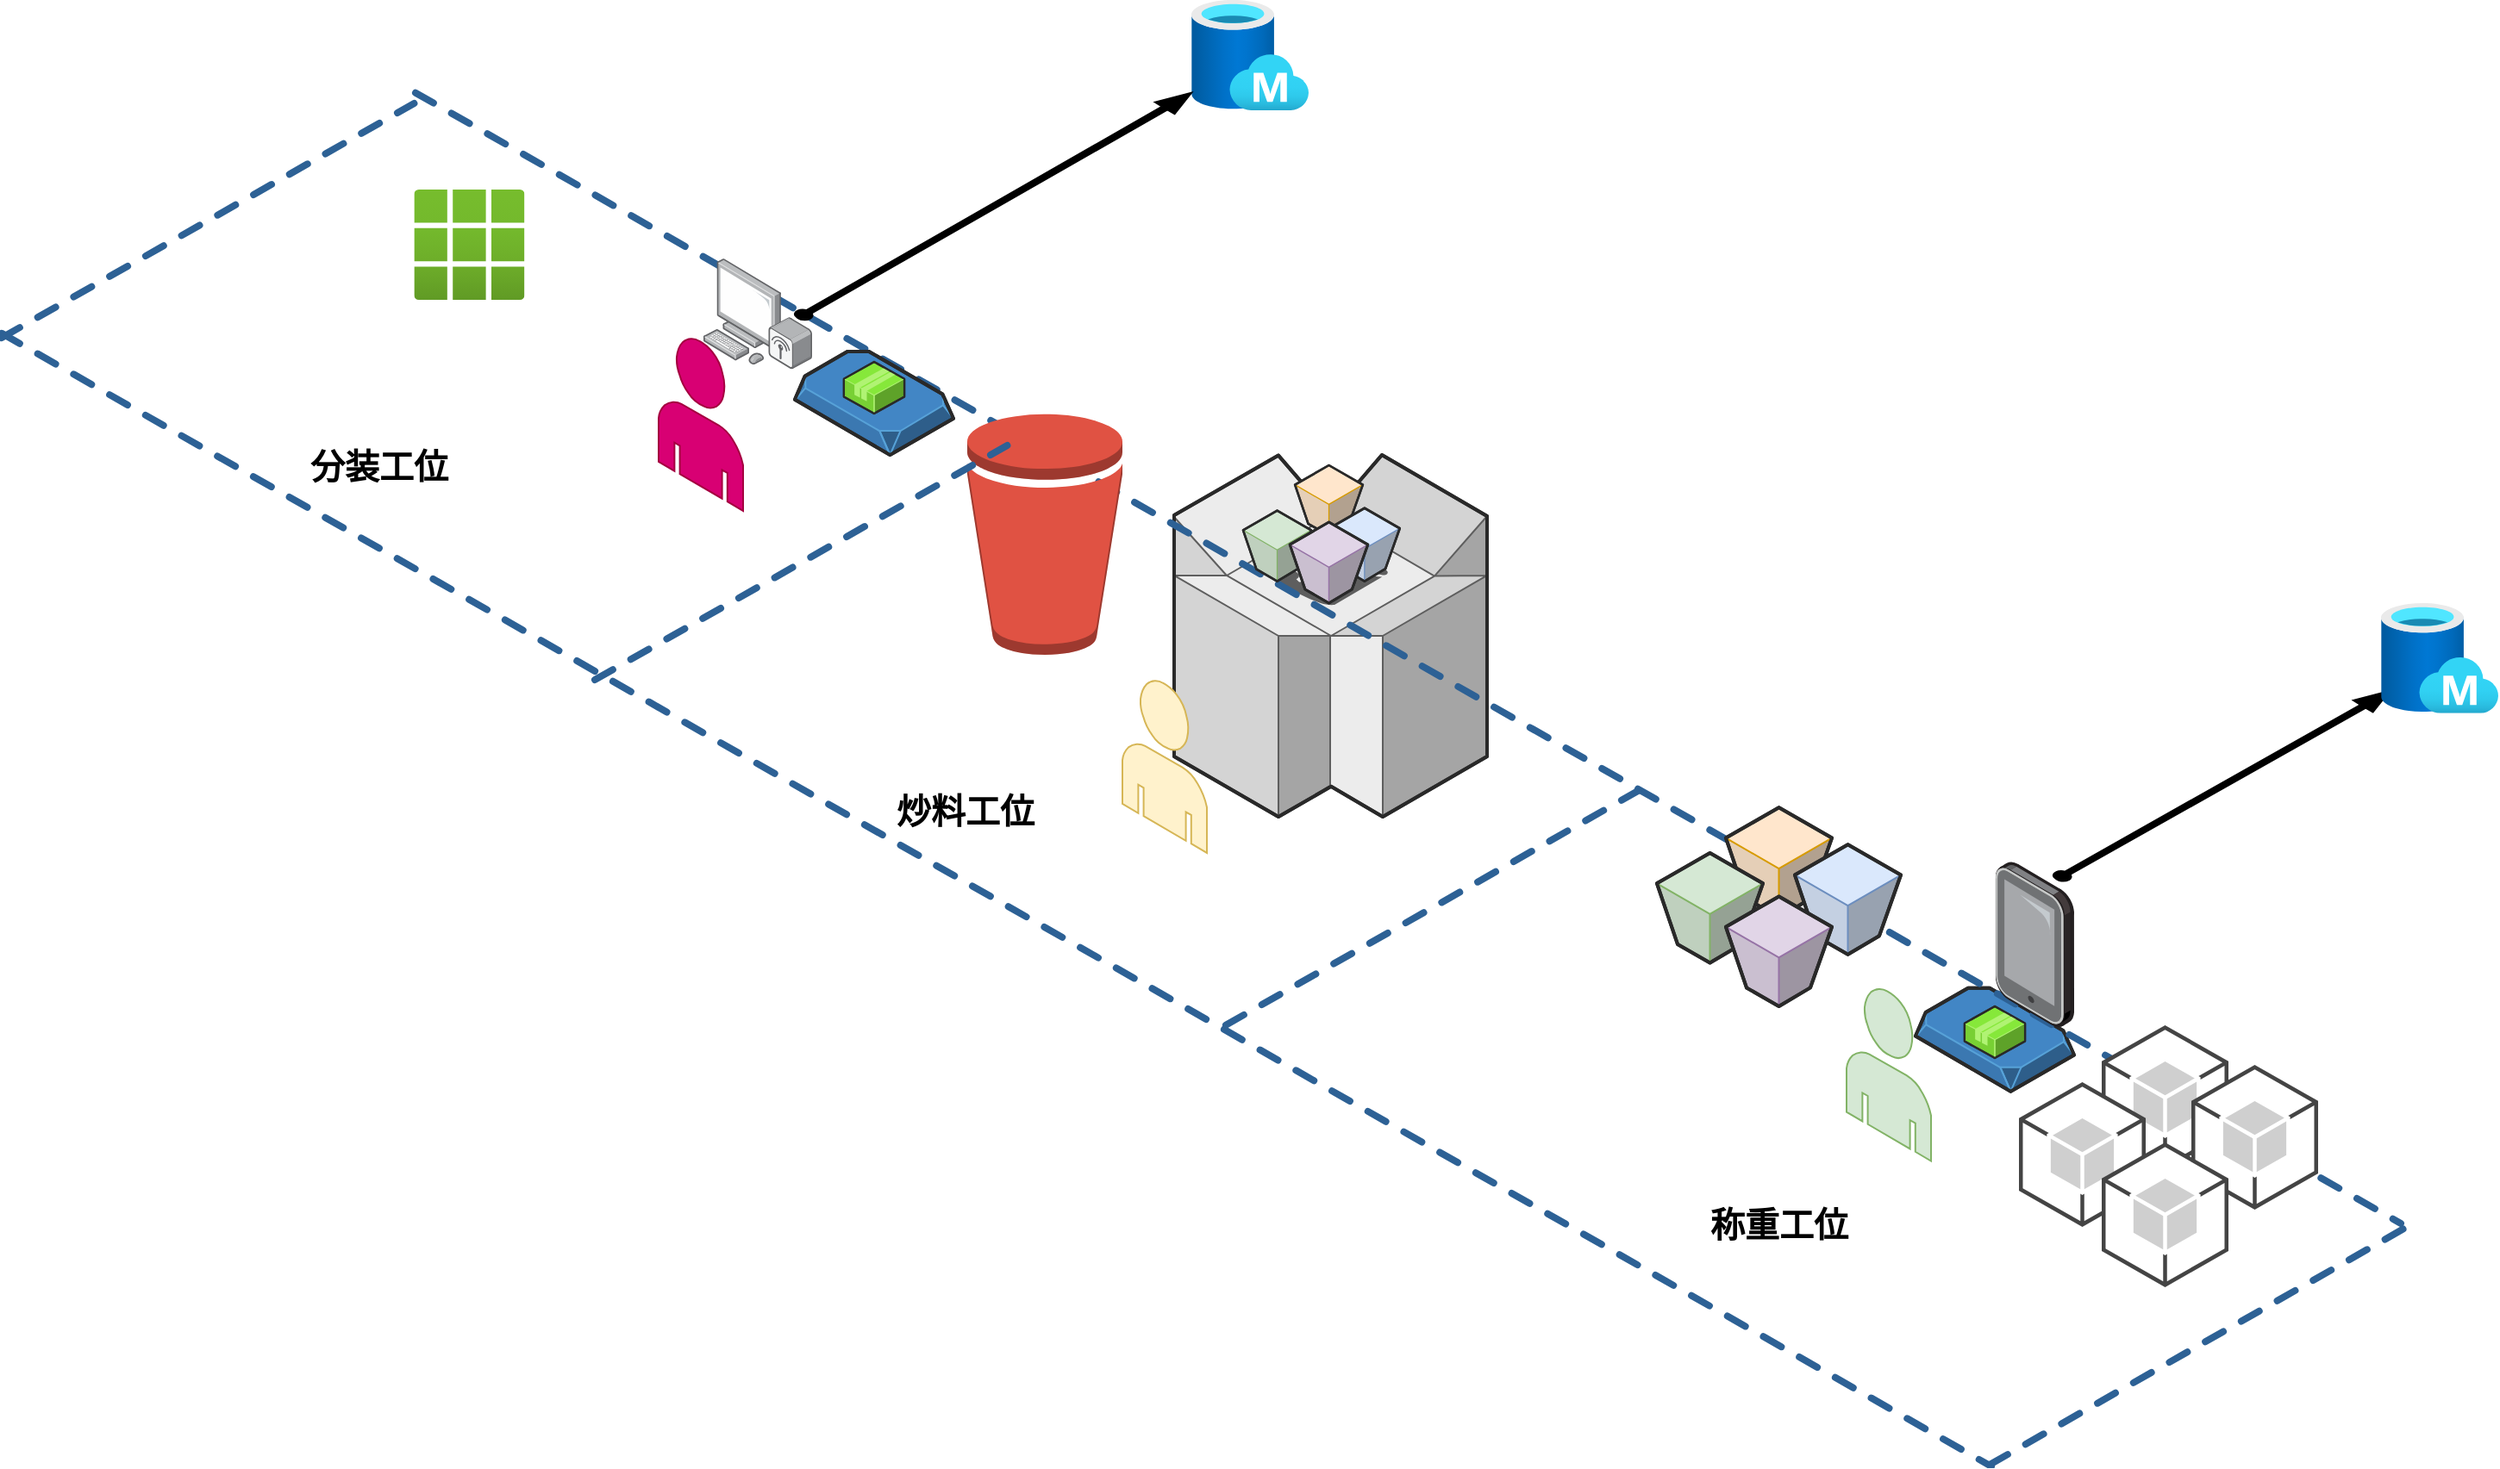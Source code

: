 <mxfile version="21.2.1" type="github">
  <diagram name="Page-1" id="aaaa8250-4180-3840-79b5-4cada1eebb92">
    <mxGraphModel dx="900" dy="837" grid="1" gridSize="10" guides="1" tooltips="1" connect="1" arrows="1" fold="1" page="1" pageScale="1" pageWidth="850" pageHeight="1100" background="none" math="0" shadow="0">
      <root>
        <mxCell id="0" />
        <mxCell id="1" parent="0" />
        <mxCell id="1a8abee3a6cfdf20-4" value="" style="verticalLabelPosition=bottom;html=1;verticalAlign=top;strokeWidth=1;dashed=0;shape=mxgraph.aws3d.dynamoDb;fillColor=#ECECEC;strokeColor=#5E5E5E;aspect=fixed;rounded=1;shadow=0;comic=0;fontSize=12" parent="1" vertex="1">
          <mxGeometry x="1550" y="934" width="181.5" height="210" as="geometry" />
        </mxCell>
        <mxCell id="1a8abee3a6cfdf20-14" value="" style="verticalLabelPosition=bottom;html=1;verticalAlign=top;strokeWidth=1;dashed=0;shape=mxgraph.aws3d.snapshot;fillColor=#4286c5;strokeColor=#57A2D8;aspect=fixed;rounded=1;shadow=0;comic=0;fontSize=12" parent="1" vertex="1">
          <mxGeometry x="1980" y="1243.34" width="92" height="60" as="geometry" />
        </mxCell>
        <mxCell id="1a8abee3a6cfdf20-36" value="" style="verticalLabelPosition=bottom;html=1;verticalAlign=top;strokeWidth=1;dashed=0;shape=mxgraph.aws3d.arrowSW;fillColor=#000000;aspect=fixed;rounded=1;shadow=0;comic=0;fontFamily=Verdana;fontSize=12;direction=west;" parent="1" vertex="1">
          <mxGeometry x="2060" y="1071" width="195" height="110" as="geometry" />
        </mxCell>
        <mxCell id="d5ac148becb70bc-8" value="" style="verticalLabelPosition=bottom;html=1;verticalAlign=top;strokeWidth=1;dashed=0;shape=mxgraph.aws3d.dashedArrowlessEdge;aspect=fixed;rounded=1;shadow=0;comic=0;fontFamily=Verdana;fontSize=12" parent="1" vertex="1">
          <mxGeometry x="1110" y="723.85" width="1151.47" height="656.15" as="geometry" />
        </mxCell>
        <mxCell id="d5ac148becb70bc-9" value="" style="verticalLabelPosition=bottom;html=1;verticalAlign=top;strokeWidth=1;dashed=0;shape=mxgraph.aws3d.dashedArrowlessEdge;aspect=fixed;rounded=1;shadow=0;comic=0;fontFamily=Verdana;fontSize=12" parent="1" vertex="1">
          <mxGeometry x="870" y="863.41" width="1154" height="657.59" as="geometry" />
        </mxCell>
        <mxCell id="d5ac148becb70bc-10" value="" style="verticalLabelPosition=bottom;html=1;verticalAlign=top;strokeWidth=1;dashed=0;shape=mxgraph.aws3d.dashedArrowlessEdge;fillColor=#000000;aspect=fixed;rounded=1;shadow=0;comic=0;fontFamily=Verdana;fontSize=12;fontColor=#000000;flipV=1;" parent="1" vertex="1">
          <mxGeometry x="870" y="730" width="239.21" height="136" as="geometry" />
        </mxCell>
        <mxCell id="d5ac148becb70bc-12" value="" style="verticalLabelPosition=bottom;html=1;verticalAlign=top;strokeWidth=1;dashed=0;shape=mxgraph.aws3d.dashedArrowlessEdge;aspect=fixed;rounded=1;shadow=0;comic=0;fontFamily=Verdana;fontSize=12;flipV=1;" parent="1" vertex="1">
          <mxGeometry x="2023" y="1378" width="249" height="142" as="geometry" />
        </mxCell>
        <mxCell id="3Qz0u8to7qnoAxN1F2hi-2" value="" style="image;points=[];aspect=fixed;html=1;align=center;shadow=0;dashed=0;image=img/lib/allied_telesis/computer_and_terminals/Tablet.svg;direction=east;" vertex="1" parent="1">
          <mxGeometry x="2026.37" y="1170.0" width="45.63" height="96.34" as="geometry" />
        </mxCell>
        <mxCell id="3Qz0u8to7qnoAxN1F2hi-5" value="" style="outlineConnect=0;dashed=0;verticalLabelPosition=bottom;verticalAlign=top;align=center;html=1;shape=mxgraph.aws3.android;fillColor=#CFCFCF;gradientColor=none;direction=east;" vertex="1" parent="1">
          <mxGeometry x="2088" y="1265" width="73.5" height="84" as="geometry" />
        </mxCell>
        <mxCell id="3Qz0u8to7qnoAxN1F2hi-6" value="" style="outlineConnect=0;dashed=0;verticalLabelPosition=bottom;verticalAlign=top;align=center;html=1;shape=mxgraph.aws3.android;fillColor=#CFCFCF;gradientColor=none;direction=east;" vertex="1" parent="1">
          <mxGeometry x="2140" y="1288" width="73.5" height="84" as="geometry" />
        </mxCell>
        <mxCell id="3Qz0u8to7qnoAxN1F2hi-7" value="" style="outlineConnect=0;dashed=0;verticalLabelPosition=bottom;verticalAlign=top;align=center;html=1;shape=mxgraph.aws3.android;fillColor=#CFCFCF;gradientColor=none;direction=east;" vertex="1" parent="1">
          <mxGeometry x="2040" y="1298" width="73.5" height="84" as="geometry" />
        </mxCell>
        <mxCell id="3Qz0u8to7qnoAxN1F2hi-8" value="" style="outlineConnect=0;dashed=0;verticalLabelPosition=bottom;verticalAlign=top;align=center;html=1;shape=mxgraph.aws3.android;fillColor=#CFCFCF;gradientColor=none;direction=east;" vertex="1" parent="1">
          <mxGeometry x="2088" y="1333" width="73.5" height="84" as="geometry" />
        </mxCell>
        <mxCell id="3Qz0u8to7qnoAxN1F2hi-9" value="" style="verticalLabelPosition=bottom;html=1;verticalAlign=top;strokeWidth=1;align=center;outlineConnect=0;dashed=0;outlineConnect=0;shape=mxgraph.aws3d.end_user;strokeColor=#82b366;fillColor=#d5e8d4;aspect=fixed;direction=east;" vertex="1" parent="1">
          <mxGeometry x="1940" y="1243.34" width="49" height="100.46" as="geometry" />
        </mxCell>
        <mxCell id="3Qz0u8to7qnoAxN1F2hi-13" value="" style="verticalLabelPosition=bottom;html=1;verticalAlign=top;strokeWidth=1;align=center;outlineConnect=0;dashed=0;outlineConnect=0;shape=mxgraph.aws3d.s3Bucket;fillColor=#ffe6cc;strokeColor=#d79b00;aspect=fixed;" vertex="1" parent="1">
          <mxGeometry x="1870" y="1138.6" width="61.5" height="63.8" as="geometry" />
        </mxCell>
        <mxCell id="3Qz0u8to7qnoAxN1F2hi-14" value="" style="verticalLabelPosition=bottom;html=1;verticalAlign=top;strokeWidth=1;align=center;outlineConnect=0;dashed=0;outlineConnect=0;shape=mxgraph.aws3d.s3Bucket;fillColor=#dae8fc;strokeColor=#6c8ebf;aspect=fixed;" vertex="1" parent="1">
          <mxGeometry x="1910" y="1160.1" width="61.5" height="63.8" as="geometry" />
        </mxCell>
        <mxCell id="3Qz0u8to7qnoAxN1F2hi-15" value="" style="verticalLabelPosition=bottom;html=1;verticalAlign=top;strokeWidth=1;align=center;outlineConnect=0;dashed=0;outlineConnect=0;shape=mxgraph.aws3d.s3Bucket;fillColor=#d5e8d4;strokeColor=#82b366;aspect=fixed;" vertex="1" parent="1">
          <mxGeometry x="1830" y="1164.97" width="61.5" height="63.8" as="geometry" />
        </mxCell>
        <mxCell id="3Qz0u8to7qnoAxN1F2hi-16" value="" style="verticalLabelPosition=bottom;html=1;verticalAlign=top;strokeWidth=1;align=center;outlineConnect=0;dashed=0;outlineConnect=0;shape=mxgraph.aws3d.s3Bucket;fillColor=#e1d5e7;strokeColor=#9673a6;aspect=fixed;" vertex="1" parent="1">
          <mxGeometry x="1870" y="1190.2" width="61.5" height="63.8" as="geometry" />
        </mxCell>
        <mxCell id="3Qz0u8to7qnoAxN1F2hi-18" value="" style="image;aspect=fixed;html=1;points=[];align=center;fontSize=12;image=img/lib/azure2/databases/Managed_Database.svg;" vertex="1" parent="1">
          <mxGeometry x="1560" y="670" width="68" height="64" as="geometry" />
        </mxCell>
        <mxCell id="3Qz0u8to7qnoAxN1F2hi-22" value="" style="image;points=[];aspect=fixed;html=1;align=center;shadow=0;dashed=0;image=img/lib/allied_telesis/computer_and_terminals/Personal_Computer_Wireless.svg;" vertex="1" parent="1">
          <mxGeometry x="1277" y="820" width="63" height="64.2" as="geometry" />
        </mxCell>
        <mxCell id="3Qz0u8to7qnoAxN1F2hi-23" value="" style="verticalLabelPosition=bottom;html=1;verticalAlign=top;strokeWidth=1;dashed=0;shape=mxgraph.aws3d.snapshot;fillColor=#4286c5;strokeColor=#57A2D8;aspect=fixed;rounded=1;shadow=0;comic=0;fontSize=12" vertex="1" parent="1">
          <mxGeometry x="1330" y="874.0" width="92" height="60" as="geometry" />
        </mxCell>
        <mxCell id="3Qz0u8to7qnoAxN1F2hi-24" value="" style="outlineConnect=0;dashed=0;verticalLabelPosition=bottom;verticalAlign=top;align=center;html=1;shape=mxgraph.aws3.bucket;fillColor=#E05243;gradientColor=none;" vertex="1" parent="1">
          <mxGeometry x="1430" y="910" width="90" height="140" as="geometry" />
        </mxCell>
        <mxCell id="3Qz0u8to7qnoAxN1F2hi-25" value="" style="verticalLabelPosition=bottom;html=1;verticalAlign=top;strokeWidth=1;align=center;outlineConnect=0;dashed=0;outlineConnect=0;shape=mxgraph.aws3d.end_user;strokeColor=#d6b656;fillColor=#fff2cc;aspect=fixed;direction=east;" vertex="1" parent="1">
          <mxGeometry x="1520" y="1064.51" width="49" height="100.46" as="geometry" />
        </mxCell>
        <mxCell id="3Qz0u8to7qnoAxN1F2hi-26" value="&lt;b&gt;&lt;font style=&quot;font-size: 20px;&quot;&gt;称重工位&lt;/font&gt;&lt;/b&gt;" style="text;html=1;strokeColor=none;fillColor=none;align=center;verticalAlign=middle;whiteSpace=wrap;rounded=0;" vertex="1" parent="1">
          <mxGeometry x="1851.75" y="1360" width="98" height="40" as="geometry" />
        </mxCell>
        <mxCell id="3Qz0u8to7qnoAxN1F2hi-27" value="&lt;b&gt;&lt;font style=&quot;font-size: 20px;&quot;&gt;炒料工位&lt;/font&gt;&lt;/b&gt;" style="text;html=1;strokeColor=none;fillColor=none;align=center;verticalAlign=middle;whiteSpace=wrap;rounded=0;" vertex="1" parent="1">
          <mxGeometry x="1380" y="1120.1" width="98" height="40" as="geometry" />
        </mxCell>
        <mxCell id="3Qz0u8to7qnoAxN1F2hi-33" value="&lt;b&gt;&lt;font style=&quot;font-size: 20px;&quot;&gt;分装工位&lt;/font&gt;&lt;/b&gt;" style="text;html=1;strokeColor=none;fillColor=none;align=center;verticalAlign=middle;whiteSpace=wrap;rounded=0;" vertex="1" parent="1">
          <mxGeometry x="1040" y="920" width="98" height="40" as="geometry" />
        </mxCell>
        <mxCell id="3Qz0u8to7qnoAxN1F2hi-34" value="" style="verticalLabelPosition=bottom;html=1;verticalAlign=top;strokeWidth=1;dashed=0;shape=mxgraph.aws3d.dashedArrowlessEdge;fillColor=#000000;aspect=fixed;rounded=1;shadow=0;comic=0;fontFamily=Verdana;fontSize=12;fontColor=#000000;flipV=1;" vertex="1" parent="1">
          <mxGeometry x="1580" y="1128.87" width="239.21" height="136" as="geometry" />
        </mxCell>
        <mxCell id="3Qz0u8to7qnoAxN1F2hi-35" value="" style="verticalLabelPosition=bottom;html=1;verticalAlign=top;strokeWidth=1;dashed=0;shape=mxgraph.aws3d.dashedArrowlessEdge;fillColor=#000000;aspect=fixed;rounded=1;shadow=0;comic=0;fontFamily=Verdana;fontSize=12;fontColor=#000000;flipV=1;" vertex="1" parent="1">
          <mxGeometry x="1214" y="928.51" width="239.21" height="136" as="geometry" />
        </mxCell>
        <mxCell id="3Qz0u8to7qnoAxN1F2hi-36" value="" style="image;aspect=fixed;html=1;points=[];align=center;fontSize=12;image=img/lib/azure2/general/All_Resources.svg;" vertex="1" parent="1">
          <mxGeometry x="1109.21" y="780" width="64" height="64" as="geometry" />
        </mxCell>
        <mxCell id="3Qz0u8to7qnoAxN1F2hi-37" value="" style="verticalLabelPosition=bottom;html=1;verticalAlign=top;strokeWidth=1;align=center;outlineConnect=0;dashed=0;outlineConnect=0;shape=mxgraph.aws3d.end_user;strokeColor=#A50040;fillColor=#d80073;aspect=fixed;direction=east;fontColor=#ffffff;" vertex="1" parent="1">
          <mxGeometry x="1251" y="866" width="49" height="100.46" as="geometry" />
        </mxCell>
        <mxCell id="3Qz0u8to7qnoAxN1F2hi-45" value="" style="verticalLabelPosition=bottom;html=1;verticalAlign=top;strokeWidth=1;align=center;outlineConnect=0;dashed=0;outlineConnect=0;shape=mxgraph.aws3d.arrowNE;fillColor=#000000;aspect=fixed;" vertex="1" parent="1">
          <mxGeometry x="1330" y="723.85" width="230" height="131.43" as="geometry" />
        </mxCell>
        <mxCell id="3Qz0u8to7qnoAxN1F2hi-47" value="" style="image;aspect=fixed;html=1;points=[];align=center;fontSize=12;image=img/lib/azure2/databases/Managed_Database.svg;" vertex="1" parent="1">
          <mxGeometry x="2250" y="1019.92" width="68" height="64" as="geometry" />
        </mxCell>
        <mxCell id="3Qz0u8to7qnoAxN1F2hi-48" value="" style="verticalLabelPosition=bottom;html=1;verticalAlign=top;strokeWidth=1;align=center;outlineConnect=0;dashed=0;outlineConnect=0;shape=mxgraph.aws3d.application2;fillColor=#86E83A;strokeColor=#B0F373;aspect=fixed;" vertex="1" parent="1">
          <mxGeometry x="1358.45" y="880" width="35.09" height="30" as="geometry" />
        </mxCell>
        <mxCell id="3Qz0u8to7qnoAxN1F2hi-50" value="" style="verticalLabelPosition=bottom;html=1;verticalAlign=top;strokeWidth=1;align=center;outlineConnect=0;dashed=0;outlineConnect=0;shape=mxgraph.aws3d.application2;fillColor=#86E83A;strokeColor=#B0F373;aspect=fixed;" vertex="1" parent="1">
          <mxGeometry x="2008.45" y="1254" width="35.09" height="30" as="geometry" />
        </mxCell>
        <mxCell id="3Qz0u8to7qnoAxN1F2hi-51" value="" style="verticalLabelPosition=bottom;html=1;verticalAlign=top;strokeWidth=1;align=center;outlineConnect=0;dashed=0;outlineConnect=0;shape=mxgraph.aws3d.s3Bucket;fillColor=#ffe6cc;strokeColor=#d79b00;aspect=fixed;" vertex="1" parent="1">
          <mxGeometry x="1620.08" y="940" width="39.35" height="40.82" as="geometry" />
        </mxCell>
        <mxCell id="3Qz0u8to7qnoAxN1F2hi-52" value="" style="verticalLabelPosition=bottom;html=1;verticalAlign=top;strokeWidth=1;align=center;outlineConnect=0;dashed=0;outlineConnect=0;shape=mxgraph.aws3d.s3Bucket;fillColor=#dae8fc;strokeColor=#6c8ebf;aspect=fixed;" vertex="1" parent="1">
          <mxGeometry x="1640" y="964.87" width="40.87" height="42.4" as="geometry" />
        </mxCell>
        <mxCell id="3Qz0u8to7qnoAxN1F2hi-53" value="" style="verticalLabelPosition=bottom;html=1;verticalAlign=top;strokeWidth=1;align=center;outlineConnect=0;dashed=0;outlineConnect=0;shape=mxgraph.aws3d.s3Bucket;fillColor=#d5e8d4;strokeColor=#82b366;aspect=fixed;" vertex="1" parent="1">
          <mxGeometry x="1590" y="966.29" width="39.5" height="40.98" as="geometry" />
        </mxCell>
        <mxCell id="3Qz0u8to7qnoAxN1F2hi-54" value="" style="verticalLabelPosition=bottom;html=1;verticalAlign=top;strokeWidth=1;align=center;outlineConnect=0;dashed=0;outlineConnect=0;shape=mxgraph.aws3d.s3Bucket;fillColor=#e1d5e7;strokeColor=#9673a6;aspect=fixed;" vertex="1" parent="1">
          <mxGeometry x="1617.11" y="973.02" width="45.28" height="46.98" as="geometry" />
        </mxCell>
      </root>
    </mxGraphModel>
  </diagram>
</mxfile>
